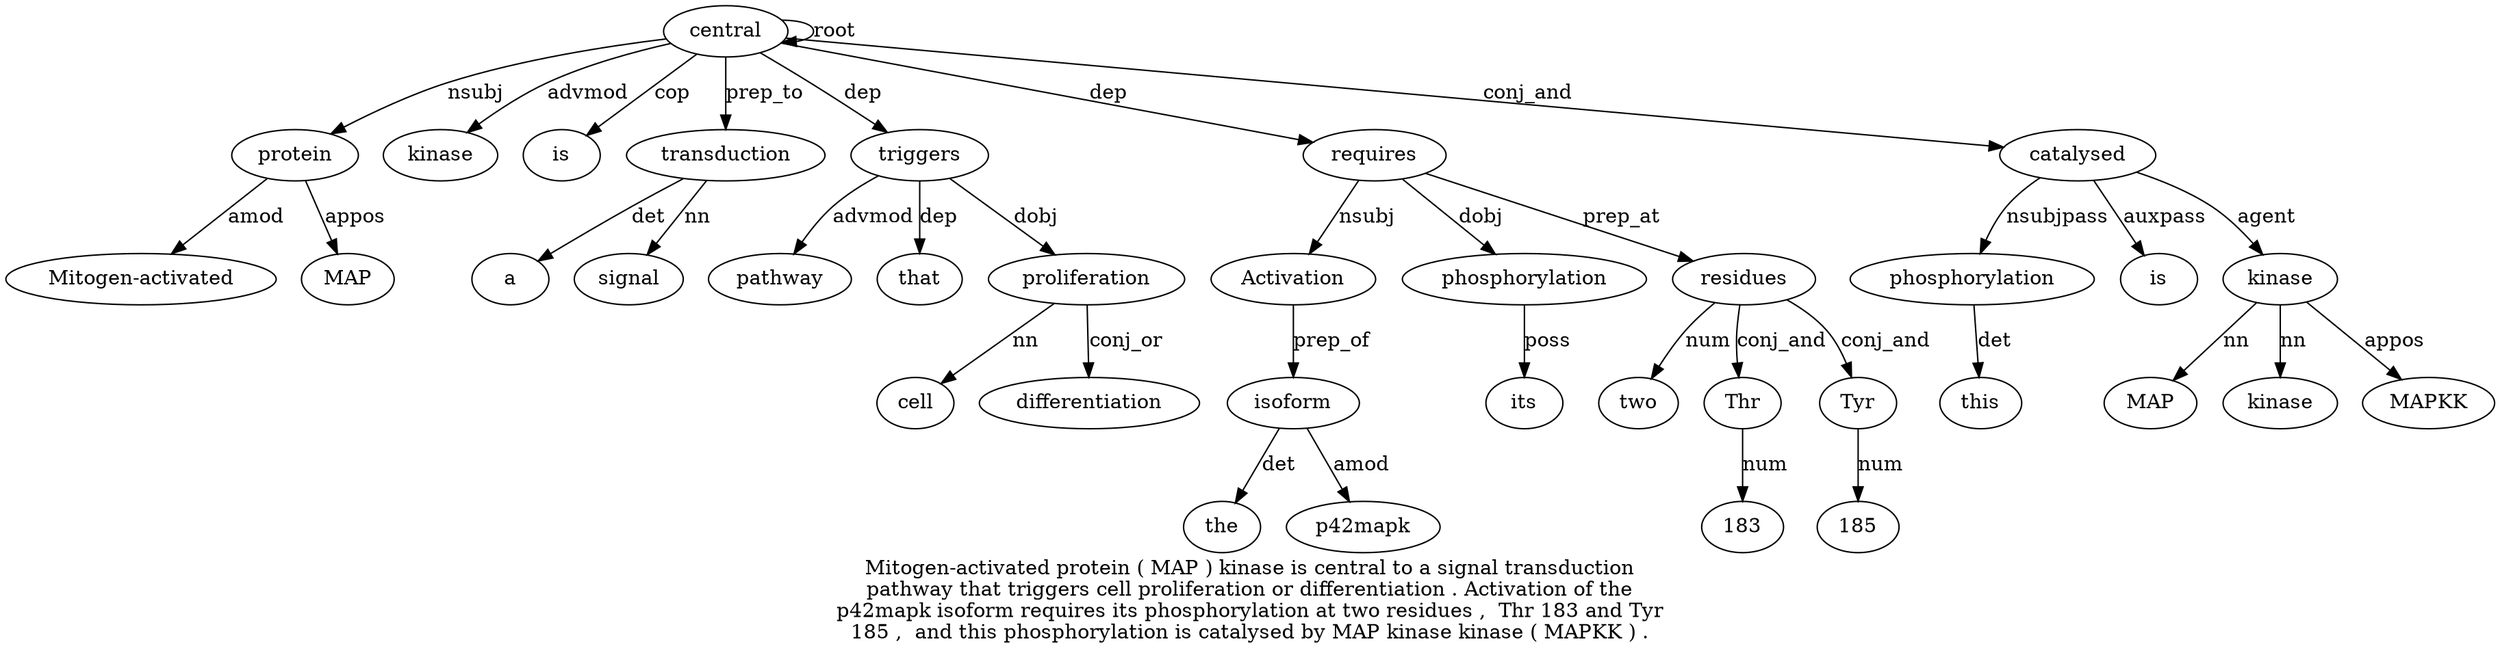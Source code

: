 digraph "Mitogen-activated protein ( MAP ) kinase is central to a signal transduction pathway that triggers cell proliferation or differentiation . Activation of the p42mapk isoform requires its phosphorylation at two residues ,  Thr 183 and Tyr 185 ,  and this phosphorylation is catalysed by MAP kinase kinase ( MAPKK ) ." {
label="Mitogen-activated protein ( MAP ) kinase is central to a signal transduction
pathway that triggers cell proliferation or differentiation . Activation of the
p42mapk isoform requires its phosphorylation at two residues ,  Thr 183 and Tyr
185 ,  and this phosphorylation is catalysed by MAP kinase kinase ( MAPKK ) .";
protein2 [style=filled, fillcolor=white, label=protein];
"Mitogen-activated1" [style=filled, fillcolor=white, label="Mitogen-activated"];
protein2 -> "Mitogen-activated1"  [label=amod];
central8 [style=filled, fillcolor=white, label=central];
central8 -> protein2  [label=nsubj];
MAP4 [style=filled, fillcolor=white, label=MAP];
protein2 -> MAP4  [label=appos];
kinase6 [style=filled, fillcolor=white, label=kinase];
central8 -> kinase6  [label=advmod];
is7 [style=filled, fillcolor=white, label=is];
central8 -> is7  [label=cop];
central8 -> central8  [label=root];
transduction12 [style=filled, fillcolor=white, label=transduction];
a10 [style=filled, fillcolor=white, label=a];
transduction12 -> a10  [label=det];
signal11 [style=filled, fillcolor=white, label=signal];
transduction12 -> signal11  [label=nn];
central8 -> transduction12  [label=prep_to];
triggers15 [style=filled, fillcolor=white, label=triggers];
pathway13 [style=filled, fillcolor=white, label=pathway];
triggers15 -> pathway13  [label=advmod];
that14 [style=filled, fillcolor=white, label=that];
triggers15 -> that14  [label=dep];
central8 -> triggers15  [label=dep];
proliferation17 [style=filled, fillcolor=white, label=proliferation];
cell16 [style=filled, fillcolor=white, label=cell];
proliferation17 -> cell16  [label=nn];
triggers15 -> proliferation17  [label=dobj];
differentiation19 [style=filled, fillcolor=white, label=differentiation];
proliferation17 -> differentiation19  [label=conj_or];
requires26 [style=filled, fillcolor=white, label=requires];
Activation21 [style=filled, fillcolor=white, label=Activation];
requires26 -> Activation21  [label=nsubj];
isoform25 [style=filled, fillcolor=white, label=isoform];
the23 [style=filled, fillcolor=white, label=the];
isoform25 -> the23  [label=det];
p42mapk [style=filled, fillcolor=white, label=p42mapk];
isoform25 -> p42mapk  [label=amod];
Activation21 -> isoform25  [label=prep_of];
central8 -> requires26  [label=dep];
phosphorylation28 [style=filled, fillcolor=white, label=phosphorylation];
its27 [style=filled, fillcolor=white, label=its];
phosphorylation28 -> its27  [label=poss];
requires26 -> phosphorylation28  [label=dobj];
residues31 [style=filled, fillcolor=white, label=residues];
two30 [style=filled, fillcolor=white, label=two];
residues31 -> two30  [label=num];
requires26 -> residues31  [label=prep_at];
Thr33 [style=filled, fillcolor=white, label=Thr];
residues31 -> Thr33  [label=conj_and];
18334 [style=filled, fillcolor=white, label=183];
Thr33 -> 18334  [label=num];
Tyr36 [style=filled, fillcolor=white, label=Tyr];
residues31 -> Tyr36  [label=conj_and];
18537 [style=filled, fillcolor=white, label=185];
Tyr36 -> 18537  [label=num];
phosphorylation41 [style=filled, fillcolor=white, label=phosphorylation];
this40 [style=filled, fillcolor=white, label=this];
phosphorylation41 -> this40  [label=det];
catalysed43 [style=filled, fillcolor=white, label=catalysed];
catalysed43 -> phosphorylation41  [label=nsubjpass];
is42 [style=filled, fillcolor=white, label=is];
catalysed43 -> is42  [label=auxpass];
central8 -> catalysed43  [label=conj_and];
kinase47 [style=filled, fillcolor=white, label=kinase];
MAP45 [style=filled, fillcolor=white, label=MAP];
kinase47 -> MAP45  [label=nn];
kinase46 [style=filled, fillcolor=white, label=kinase];
kinase47 -> kinase46  [label=nn];
catalysed43 -> kinase47  [label=agent];
MAPKK49 [style=filled, fillcolor=white, label=MAPKK];
kinase47 -> MAPKK49  [label=appos];
}
